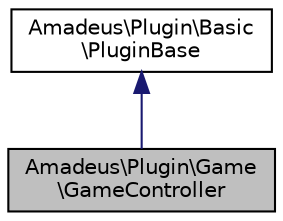 digraph "Amadeus\Plugin\Game\GameController"
{
  edge [fontname="Helvetica",fontsize="10",labelfontname="Helvetica",labelfontsize="10"];
  node [fontname="Helvetica",fontsize="10",shape=record];
  Node2 [label="Amadeus\\Plugin\\Game\l\\GameController",height=0.2,width=0.4,color="black", fillcolor="grey75", style="filled", fontcolor="black"];
  Node3 -> Node2 [dir="back",color="midnightblue",fontsize="10",style="solid",fontname="Helvetica"];
  Node3 [label="Amadeus\\Plugin\\Basic\l\\PluginBase",height=0.2,width=0.4,color="black", fillcolor="white", style="filled",URL="$classAmadeus_1_1Plugin_1_1Basic_1_1PluginBase.html"];
}
